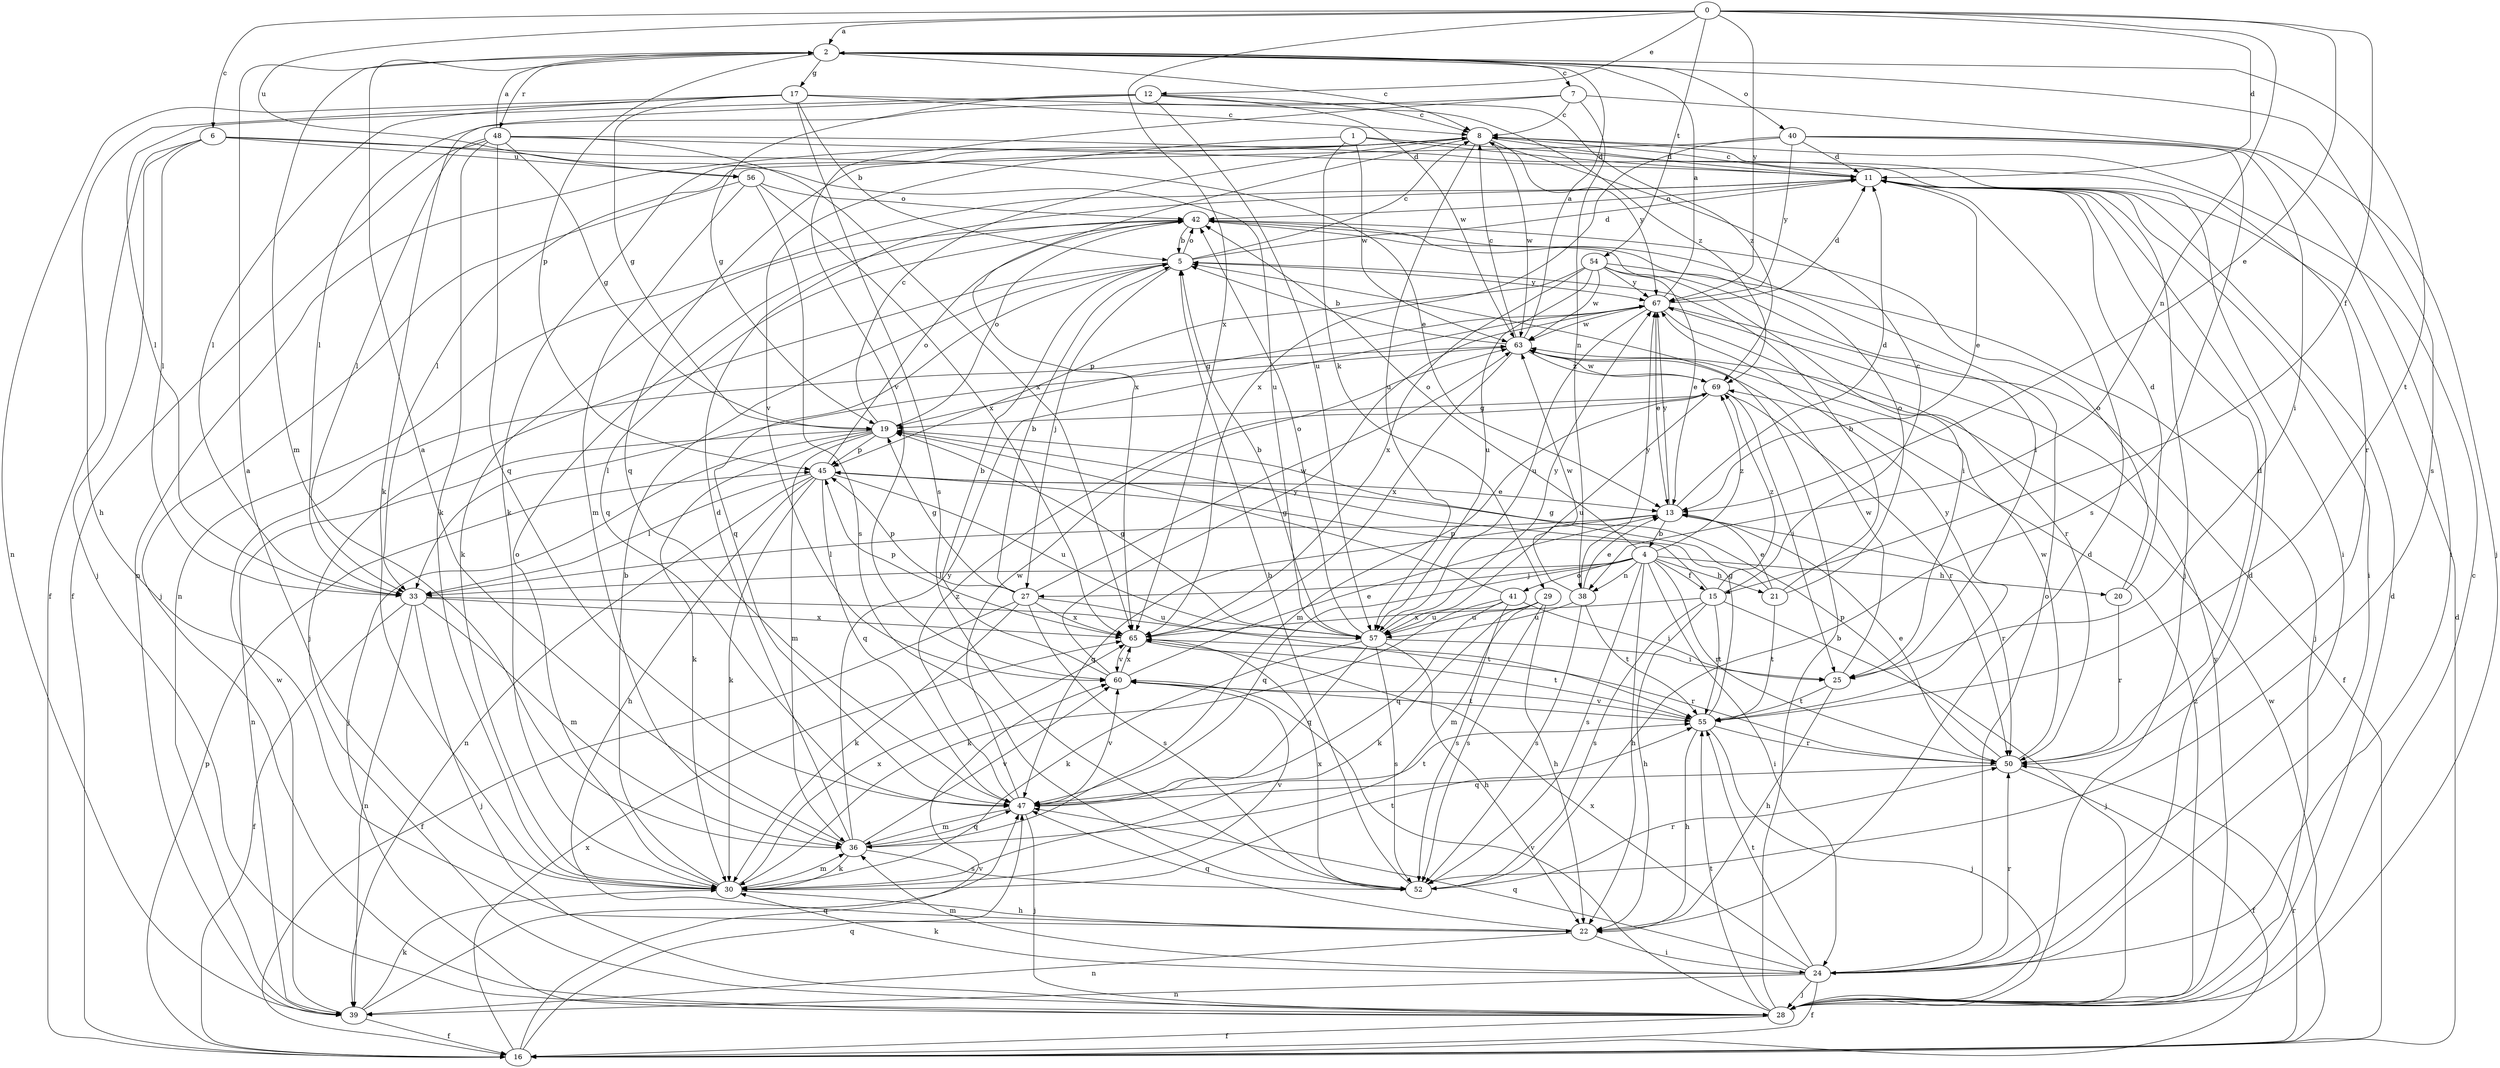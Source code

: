 strict digraph  {
0;
1;
2;
4;
5;
6;
7;
8;
11;
12;
13;
15;
16;
17;
19;
20;
21;
22;
24;
25;
27;
28;
29;
30;
33;
36;
38;
39;
40;
41;
42;
45;
47;
48;
50;
52;
54;
55;
56;
57;
60;
63;
65;
67;
69;
0 -> 2  [label=a];
0 -> 6  [label=c];
0 -> 11  [label=d];
0 -> 12  [label=e];
0 -> 13  [label=e];
0 -> 15  [label=f];
0 -> 38  [label=n];
0 -> 54  [label=t];
0 -> 56  [label=u];
0 -> 65  [label=x];
0 -> 67  [label=y];
1 -> 11  [label=d];
1 -> 24  [label=i];
1 -> 29  [label=k];
1 -> 60  [label=v];
1 -> 63  [label=w];
2 -> 7  [label=c];
2 -> 8  [label=c];
2 -> 17  [label=g];
2 -> 36  [label=m];
2 -> 40  [label=o];
2 -> 45  [label=p];
2 -> 48  [label=r];
2 -> 52  [label=s];
2 -> 55  [label=t];
4 -> 15  [label=f];
4 -> 20  [label=h];
4 -> 21  [label=h];
4 -> 22  [label=h];
4 -> 24  [label=i];
4 -> 27  [label=j];
4 -> 33  [label=l];
4 -> 38  [label=n];
4 -> 41  [label=o];
4 -> 42  [label=o];
4 -> 47  [label=q];
4 -> 50  [label=r];
4 -> 52  [label=s];
4 -> 69  [label=z];
5 -> 8  [label=c];
5 -> 11  [label=d];
5 -> 27  [label=j];
5 -> 28  [label=j];
5 -> 42  [label=o];
5 -> 47  [label=q];
5 -> 67  [label=y];
6 -> 13  [label=e];
6 -> 16  [label=f];
6 -> 28  [label=j];
6 -> 33  [label=l];
6 -> 56  [label=u];
6 -> 57  [label=u];
7 -> 8  [label=c];
7 -> 28  [label=j];
7 -> 33  [label=l];
7 -> 38  [label=n];
7 -> 60  [label=v];
8 -> 11  [label=d];
8 -> 30  [label=k];
8 -> 39  [label=n];
8 -> 47  [label=q];
8 -> 50  [label=r];
8 -> 57  [label=u];
8 -> 63  [label=w];
8 -> 65  [label=x];
8 -> 67  [label=y];
11 -> 8  [label=c];
11 -> 13  [label=e];
11 -> 24  [label=i];
11 -> 39  [label=n];
11 -> 42  [label=o];
12 -> 8  [label=c];
12 -> 19  [label=g];
12 -> 30  [label=k];
12 -> 33  [label=l];
12 -> 57  [label=u];
12 -> 63  [label=w];
12 -> 69  [label=z];
13 -> 4  [label=b];
13 -> 11  [label=d];
13 -> 33  [label=l];
13 -> 47  [label=q];
13 -> 50  [label=r];
13 -> 67  [label=y];
15 -> 8  [label=c];
15 -> 22  [label=h];
15 -> 28  [label=j];
15 -> 45  [label=p];
15 -> 52  [label=s];
15 -> 55  [label=t];
15 -> 65  [label=x];
15 -> 69  [label=z];
16 -> 11  [label=d];
16 -> 45  [label=p];
16 -> 47  [label=q];
16 -> 50  [label=r];
16 -> 60  [label=v];
16 -> 63  [label=w];
16 -> 65  [label=x];
17 -> 5  [label=b];
17 -> 8  [label=c];
17 -> 19  [label=g];
17 -> 22  [label=h];
17 -> 33  [label=l];
17 -> 39  [label=n];
17 -> 52  [label=s];
17 -> 69  [label=z];
19 -> 8  [label=c];
19 -> 28  [label=j];
19 -> 30  [label=k];
19 -> 36  [label=m];
19 -> 39  [label=n];
19 -> 42  [label=o];
19 -> 45  [label=p];
20 -> 11  [label=d];
20 -> 42  [label=o];
20 -> 50  [label=r];
21 -> 5  [label=b];
21 -> 13  [label=e];
21 -> 19  [label=g];
21 -> 42  [label=o];
21 -> 55  [label=t];
22 -> 11  [label=d];
22 -> 24  [label=i];
22 -> 39  [label=n];
22 -> 47  [label=q];
24 -> 11  [label=d];
24 -> 16  [label=f];
24 -> 28  [label=j];
24 -> 30  [label=k];
24 -> 36  [label=m];
24 -> 39  [label=n];
24 -> 42  [label=o];
24 -> 47  [label=q];
24 -> 50  [label=r];
24 -> 55  [label=t];
24 -> 65  [label=x];
25 -> 22  [label=h];
25 -> 55  [label=t];
25 -> 63  [label=w];
27 -> 5  [label=b];
27 -> 16  [label=f];
27 -> 19  [label=g];
27 -> 30  [label=k];
27 -> 45  [label=p];
27 -> 52  [label=s];
27 -> 57  [label=u];
27 -> 63  [label=w];
27 -> 65  [label=x];
28 -> 5  [label=b];
28 -> 8  [label=c];
28 -> 11  [label=d];
28 -> 16  [label=f];
28 -> 55  [label=t];
28 -> 60  [label=v];
28 -> 67  [label=y];
28 -> 69  [label=z];
29 -> 22  [label=h];
29 -> 30  [label=k];
29 -> 36  [label=m];
29 -> 52  [label=s];
29 -> 57  [label=u];
30 -> 2  [label=a];
30 -> 5  [label=b];
30 -> 22  [label=h];
30 -> 36  [label=m];
30 -> 42  [label=o];
30 -> 55  [label=t];
30 -> 60  [label=v];
30 -> 65  [label=x];
33 -> 16  [label=f];
33 -> 28  [label=j];
33 -> 36  [label=m];
33 -> 39  [label=n];
33 -> 55  [label=t];
33 -> 65  [label=x];
36 -> 2  [label=a];
36 -> 11  [label=d];
36 -> 30  [label=k];
36 -> 47  [label=q];
36 -> 52  [label=s];
36 -> 60  [label=v];
36 -> 67  [label=y];
38 -> 13  [label=e];
38 -> 52  [label=s];
38 -> 55  [label=t];
38 -> 57  [label=u];
38 -> 63  [label=w];
38 -> 67  [label=y];
39 -> 16  [label=f];
39 -> 30  [label=k];
39 -> 47  [label=q];
39 -> 63  [label=w];
40 -> 11  [label=d];
40 -> 24  [label=i];
40 -> 25  [label=i];
40 -> 33  [label=l];
40 -> 52  [label=s];
40 -> 65  [label=x];
40 -> 67  [label=y];
41 -> 19  [label=g];
41 -> 25  [label=i];
41 -> 30  [label=k];
41 -> 47  [label=q];
41 -> 52  [label=s];
41 -> 57  [label=u];
42 -> 5  [label=b];
42 -> 25  [label=i];
42 -> 30  [label=k];
42 -> 47  [label=q];
45 -> 13  [label=e];
45 -> 22  [label=h];
45 -> 30  [label=k];
45 -> 33  [label=l];
45 -> 39  [label=n];
45 -> 42  [label=o];
45 -> 47  [label=q];
45 -> 57  [label=u];
47 -> 28  [label=j];
47 -> 36  [label=m];
47 -> 55  [label=t];
47 -> 60  [label=v];
47 -> 63  [label=w];
47 -> 69  [label=z];
48 -> 2  [label=a];
48 -> 11  [label=d];
48 -> 16  [label=f];
48 -> 19  [label=g];
48 -> 28  [label=j];
48 -> 30  [label=k];
48 -> 33  [label=l];
48 -> 47  [label=q];
48 -> 65  [label=x];
50 -> 11  [label=d];
50 -> 13  [label=e];
50 -> 16  [label=f];
50 -> 45  [label=p];
50 -> 47  [label=q];
50 -> 63  [label=w];
52 -> 5  [label=b];
52 -> 50  [label=r];
52 -> 65  [label=x];
54 -> 13  [label=e];
54 -> 25  [label=i];
54 -> 28  [label=j];
54 -> 45  [label=p];
54 -> 57  [label=u];
54 -> 63  [label=w];
54 -> 65  [label=x];
54 -> 67  [label=y];
55 -> 19  [label=g];
55 -> 22  [label=h];
55 -> 28  [label=j];
55 -> 50  [label=r];
55 -> 60  [label=v];
55 -> 67  [label=y];
56 -> 28  [label=j];
56 -> 36  [label=m];
56 -> 42  [label=o];
56 -> 52  [label=s];
56 -> 65  [label=x];
57 -> 5  [label=b];
57 -> 19  [label=g];
57 -> 22  [label=h];
57 -> 25  [label=i];
57 -> 30  [label=k];
57 -> 42  [label=o];
57 -> 47  [label=q];
57 -> 52  [label=s];
57 -> 67  [label=y];
60 -> 5  [label=b];
60 -> 13  [label=e];
60 -> 55  [label=t];
60 -> 65  [label=x];
60 -> 67  [label=y];
63 -> 2  [label=a];
63 -> 5  [label=b];
63 -> 8  [label=c];
63 -> 33  [label=l];
63 -> 65  [label=x];
63 -> 69  [label=z];
65 -> 45  [label=p];
65 -> 50  [label=r];
65 -> 55  [label=t];
65 -> 60  [label=v];
67 -> 2  [label=a];
67 -> 11  [label=d];
67 -> 13  [label=e];
67 -> 16  [label=f];
67 -> 19  [label=g];
67 -> 50  [label=r];
67 -> 57  [label=u];
67 -> 63  [label=w];
69 -> 19  [label=g];
69 -> 25  [label=i];
69 -> 36  [label=m];
69 -> 50  [label=r];
69 -> 57  [label=u];
69 -> 63  [label=w];
}
